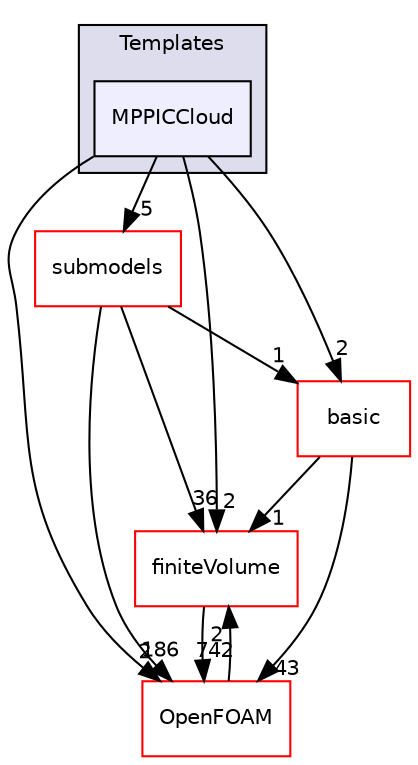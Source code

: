 digraph "src/lagrangian/intermediate/clouds/Templates/MPPICCloud" {
  bgcolor=transparent;
  compound=true
  node [ fontsize="10", fontname="Helvetica"];
  edge [ labelfontsize="10", labelfontname="Helvetica"];
  subgraph clusterdir_f332ac72f0d3698ba18c2dc3cab43221 {
    graph [ bgcolor="#ddddee", pencolor="black", label="Templates" fontname="Helvetica", fontsize="10", URL="dir_f332ac72f0d3698ba18c2dc3cab43221.html"]
  dir_d1d1b7a402223c99aab1cb171dfd14ca [shape=box, label="MPPICCloud", style="filled", fillcolor="#eeeeff", pencolor="black", URL="dir_d1d1b7a402223c99aab1cb171dfd14ca.html"];
  }
  dir_9bd15774b555cf7259a6fa18f99fe99b [shape=box label="finiteVolume" color="red" URL="dir_9bd15774b555cf7259a6fa18f99fe99b.html"];
  dir_c5473ff19b20e6ec4dfe5c310b3778a8 [shape=box label="OpenFOAM" color="red" URL="dir_c5473ff19b20e6ec4dfe5c310b3778a8.html"];
  dir_584e0ab0901b4327f36f4285cac7f2f8 [shape=box label="basic" color="red" URL="dir_584e0ab0901b4327f36f4285cac7f2f8.html"];
  dir_825de5f87f0ef3ae7d76ccd6a5458244 [shape=box label="submodels" color="red" URL="dir_825de5f87f0ef3ae7d76ccd6a5458244.html"];
  dir_9bd15774b555cf7259a6fa18f99fe99b->dir_c5473ff19b20e6ec4dfe5c310b3778a8 [headlabel="742", labeldistance=1.5 headhref="dir_000867_001929.html"];
  dir_d1d1b7a402223c99aab1cb171dfd14ca->dir_9bd15774b555cf7259a6fa18f99fe99b [headlabel="2", labeldistance=1.5 headhref="dir_001480_000867.html"];
  dir_d1d1b7a402223c99aab1cb171dfd14ca->dir_c5473ff19b20e6ec4dfe5c310b3778a8 [headlabel="2", labeldistance=1.5 headhref="dir_001480_001929.html"];
  dir_d1d1b7a402223c99aab1cb171dfd14ca->dir_584e0ab0901b4327f36f4285cac7f2f8 [headlabel="2", labeldistance=1.5 headhref="dir_001480_001398.html"];
  dir_d1d1b7a402223c99aab1cb171dfd14ca->dir_825de5f87f0ef3ae7d76ccd6a5458244 [headlabel="5", labeldistance=1.5 headhref="dir_001480_001422.html"];
  dir_c5473ff19b20e6ec4dfe5c310b3778a8->dir_9bd15774b555cf7259a6fa18f99fe99b [headlabel="2", labeldistance=1.5 headhref="dir_001929_000867.html"];
  dir_584e0ab0901b4327f36f4285cac7f2f8->dir_9bd15774b555cf7259a6fa18f99fe99b [headlabel="1", labeldistance=1.5 headhref="dir_001398_000867.html"];
  dir_584e0ab0901b4327f36f4285cac7f2f8->dir_c5473ff19b20e6ec4dfe5c310b3778a8 [headlabel="43", labeldistance=1.5 headhref="dir_001398_001929.html"];
  dir_825de5f87f0ef3ae7d76ccd6a5458244->dir_9bd15774b555cf7259a6fa18f99fe99b [headlabel="36", labeldistance=1.5 headhref="dir_001422_000867.html"];
  dir_825de5f87f0ef3ae7d76ccd6a5458244->dir_c5473ff19b20e6ec4dfe5c310b3778a8 [headlabel="186", labeldistance=1.5 headhref="dir_001422_001929.html"];
  dir_825de5f87f0ef3ae7d76ccd6a5458244->dir_584e0ab0901b4327f36f4285cac7f2f8 [headlabel="1", labeldistance=1.5 headhref="dir_001422_001398.html"];
}
